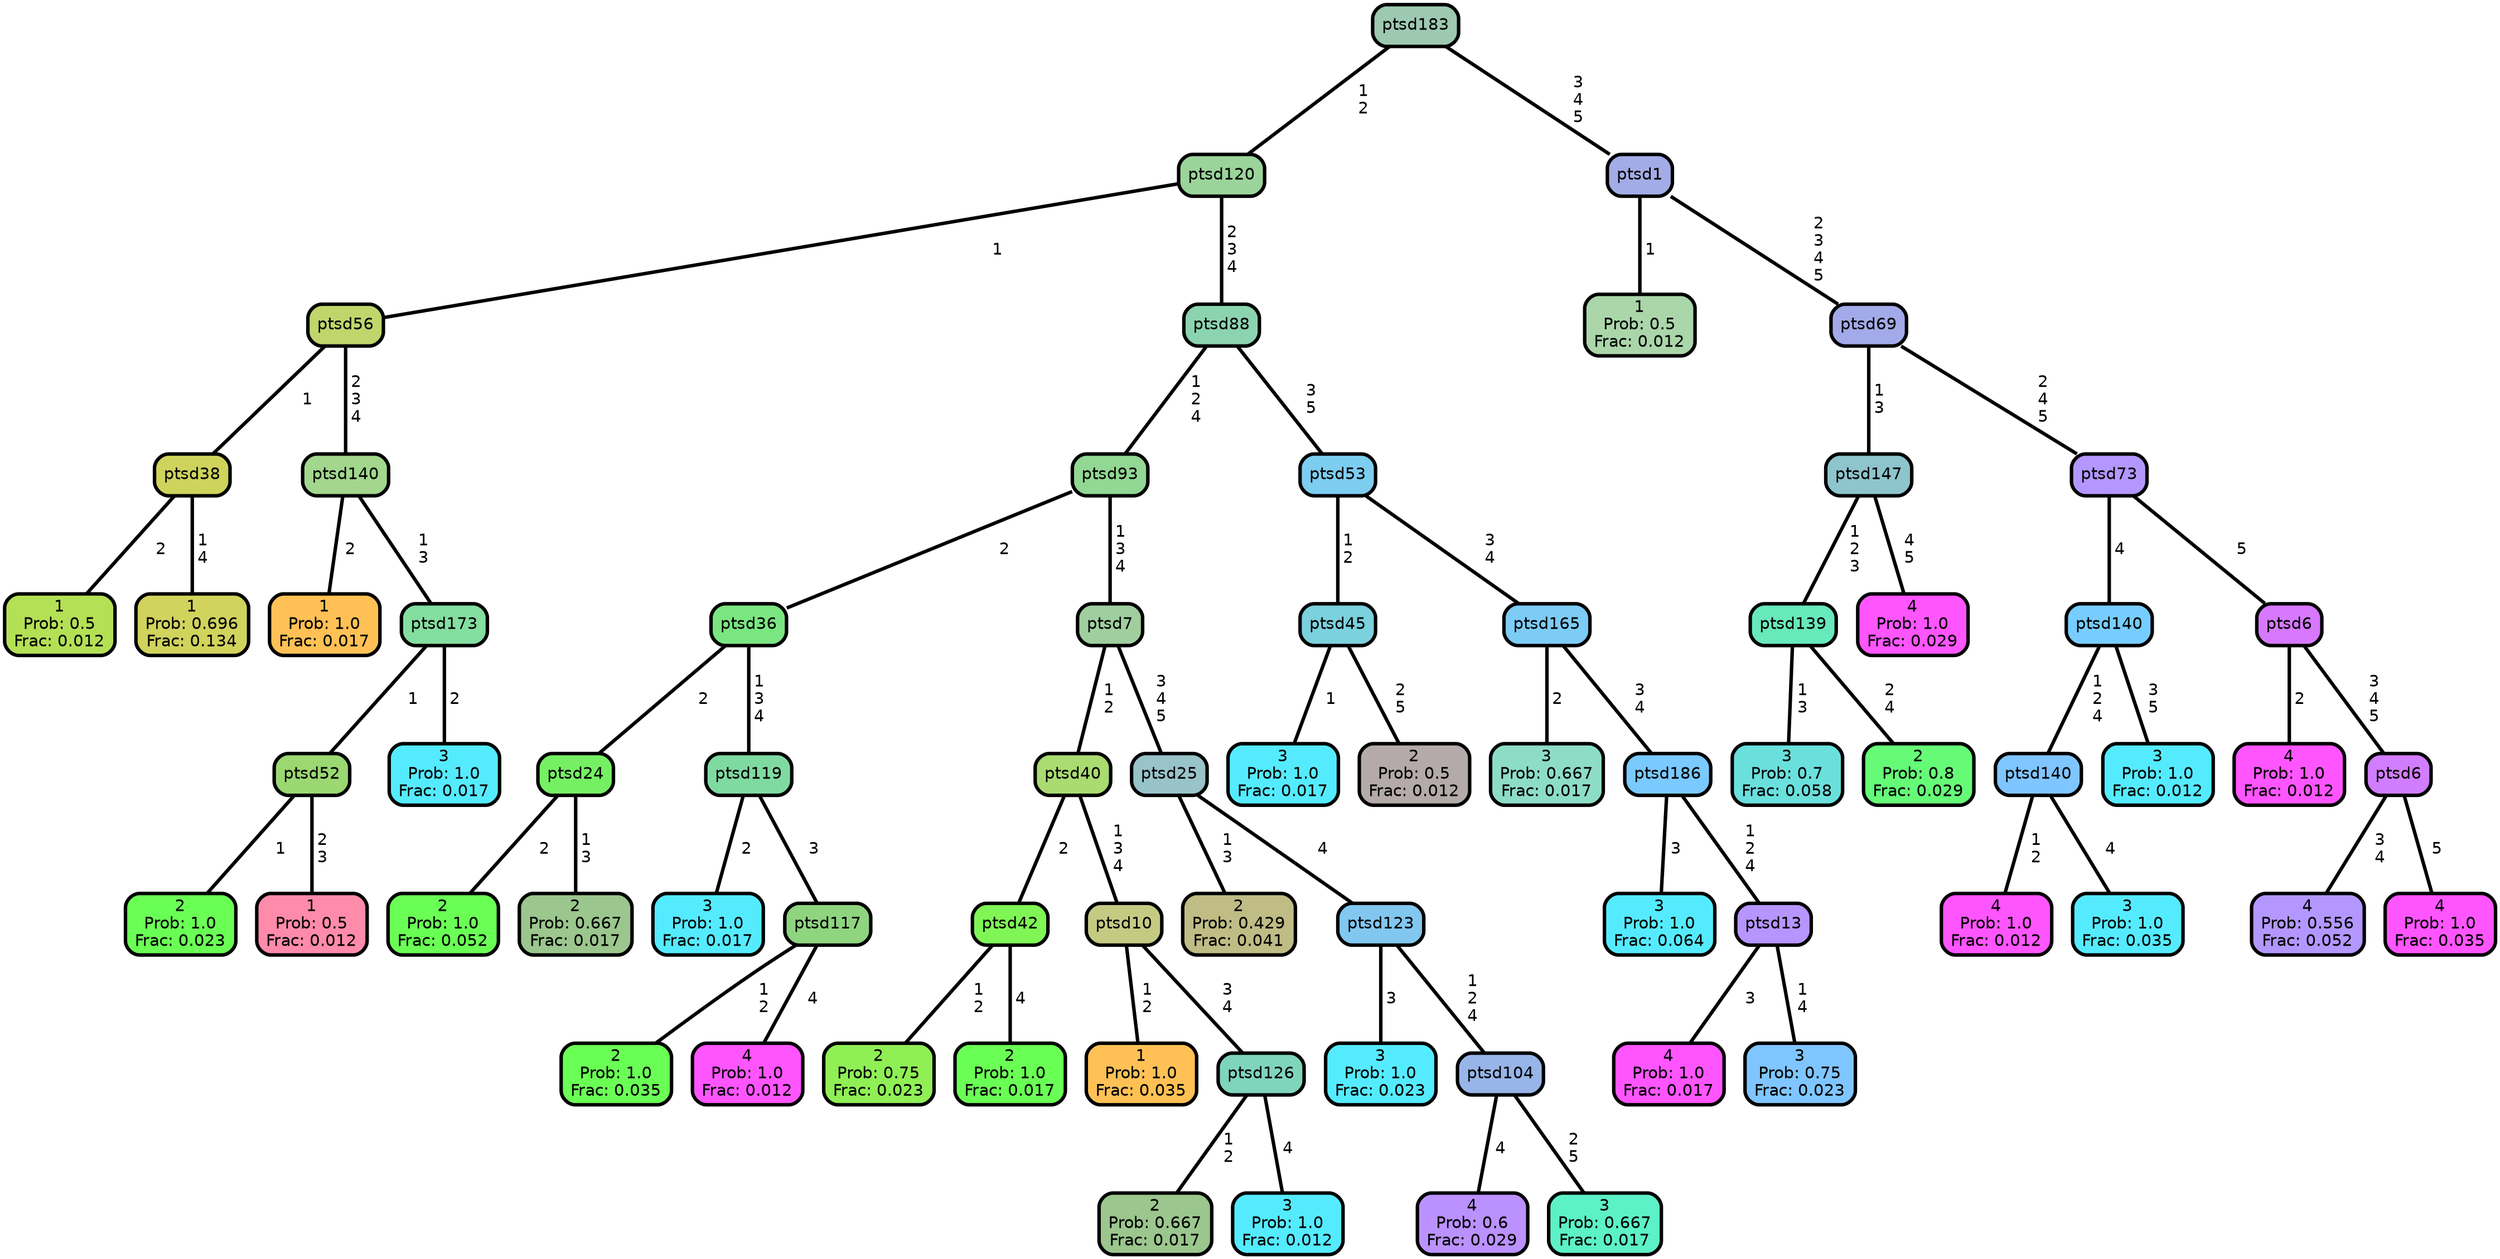 graph Tree {
node [shape=box, style="filled, rounded",color="black",penwidth="3",fontcolor="black",                 fontname=helvetica] ;
graph [ranksep="0 equally", splines=straight,                 bgcolor=transparent, dpi=200] ;
edge [fontname=helvetica, color=black] ;
0 [label="1
Prob: 0.5
Frac: 0.012", fillcolor="#b4e055"] ;
1 [label="ptsd38", fillcolor="#ced45b"] ;
2 [label="1
Prob: 0.696
Frac: 0.134", fillcolor="#d0d35c"] ;
3 [label="ptsd56", fillcolor="#c0d56b"] ;
4 [label="1
Prob: 1.0
Frac: 0.017", fillcolor="#ffc155"] ;
5 [label="ptsd140", fillcolor="#a2d78d"] ;
6 [label="2
Prob: 1.0
Frac: 0.023", fillcolor="#6aff55"] ;
7 [label="ptsd52", fillcolor="#9bd871"] ;
8 [label="1
Prob: 0.5
Frac: 0.012", fillcolor="#ff8baa"] ;
9 [label="ptsd173", fillcolor="#84dea0"] ;
10 [label="3
Prob: 1.0
Frac: 0.017", fillcolor="#55ebff"] ;
11 [label="ptsd120", fillcolor="#9bd49b"] ;
12 [label="2
Prob: 1.0
Frac: 0.052", fillcolor="#6aff55"] ;
13 [label="ptsd24", fillcolor="#76f063"] ;
14 [label="2
Prob: 0.667
Frac: 0.017", fillcolor="#9bc68d"] ;
15 [label="ptsd36", fillcolor="#7ae681"] ;
16 [label="3
Prob: 1.0
Frac: 0.017", fillcolor="#55ebff"] ;
17 [label="ptsd119", fillcolor="#7fdaa2"] ;
18 [label="2
Prob: 1.0
Frac: 0.035", fillcolor="#6aff55"] ;
19 [label="ptsd117", fillcolor="#8fd47f"] ;
20 [label="4
Prob: 1.0
Frac: 0.012", fillcolor="#ff55ff"] ;
21 [label="ptsd93", fillcolor="#92d793"] ;
22 [label="2
Prob: 0.75
Frac: 0.023", fillcolor="#8fef55"] ;
23 [label="ptsd42", fillcolor="#7ff655"] ;
24 [label="2
Prob: 1.0
Frac: 0.017", fillcolor="#6aff55"] ;
25 [label="ptsd40", fillcolor="#a9db71"] ;
26 [label="1
Prob: 1.0
Frac: 0.035", fillcolor="#ffc155"] ;
27 [label="ptsd10", fillcolor="#c5ca83"] ;
28 [label="2
Prob: 0.667
Frac: 0.017", fillcolor="#9bc68d"] ;
29 [label="ptsd126", fillcolor="#7fd5bb"] ;
30 [label="3
Prob: 1.0
Frac: 0.012", fillcolor="#55ebff"] ;
31 [label="ptsd7", fillcolor="#a0ce9e"] ;
32 [label="2
Prob: 0.429
Frac: 0.041", fillcolor="#bfbc85"] ;
33 [label="ptsd25", fillcolor="#98c3c9"] ;
34 [label="3
Prob: 1.0
Frac: 0.023", fillcolor="#55ebff"] ;
35 [label="ptsd123", fillcolor="#81c7f0"] ;
36 [label="4
Prob: 0.6
Frac: 0.029", fillcolor="#bb91ff"] ;
37 [label="ptsd104", fillcolor="#97b5e9"] ;
38 [label="3
Prob: 0.667
Frac: 0.017", fillcolor="#5cf1c6"] ;
39 [label="ptsd88", fillcolor="#8bd4af"] ;
40 [label="3
Prob: 1.0
Frac: 0.017", fillcolor="#55ebff"] ;
41 [label="ptsd45", fillcolor="#7bd1dd"] ;
42 [label="2
Prob: 0.5
Frac: 0.012", fillcolor="#b4aaaa"] ;
43 [label="ptsd53", fillcolor="#7dcdf1"] ;
44 [label="3
Prob: 0.667
Frac: 0.017", fillcolor="#8dddc6"] ;
45 [label="ptsd165", fillcolor="#7dccf6"] ;
46 [label="3
Prob: 1.0
Frac: 0.064", fillcolor="#55ebff"] ;
47 [label="ptsd186", fillcolor="#7ac9ff"] ;
48 [label="4
Prob: 1.0
Frac: 0.017", fillcolor="#ff55ff"] ;
49 [label="ptsd13", fillcolor="#b695ff"] ;
50 [label="3
Prob: 0.75
Frac: 0.023", fillcolor="#7fc5ff"] ;
51 [label="ptsd183", fillcolor="#9dc9b0"] ;
52 [label="1
Prob: 0.5
Frac: 0.012", fillcolor="#aad6aa"] ;
53 [label="ptsd1", fillcolor="#a3ace6"] ;
54 [label="3
Prob: 0.7
Frac: 0.058", fillcolor="#6ae0dd"] ;
55 [label="ptsd139", fillcolor="#68e9bb"] ;
56 [label="2
Prob: 0.8
Frac: 0.029", fillcolor="#65fb77"] ;
57 [label="ptsd147", fillcolor="#8ec4cc"] ;
58 [label="4
Prob: 1.0
Frac: 0.029", fillcolor="#ff55ff"] ;
59 [label="ptsd69", fillcolor="#a3aae9"] ;
60 [label="4
Prob: 1.0
Frac: 0.012", fillcolor="#ff55ff"] ;
61 [label="ptsd140", fillcolor="#7fc5ff"] ;
62 [label="3
Prob: 1.0
Frac: 0.035", fillcolor="#55ebff"] ;
63 [label="ptsd140", fillcolor="#77cdff"] ;
64 [label="3
Prob: 1.0
Frac: 0.012", fillcolor="#55ebff"] ;
65 [label="ptsd73", fillcolor="#b397ff"] ;
66 [label="4
Prob: 1.0
Frac: 0.012", fillcolor="#ff55ff"] ;
67 [label="ptsd6", fillcolor="#d778ff"] ;
68 [label="4
Prob: 0.556
Frac: 0.052", fillcolor="#b397ff"] ;
69 [label="ptsd6", fillcolor="#d17dff"] ;
70 [label="4
Prob: 1.0
Frac: 0.035", fillcolor="#ff55ff"] ;
1 -- 0 [label=" 2",penwidth=3] ;
1 -- 2 [label=" 1\n 4",penwidth=3] ;
3 -- 1 [label=" 1",penwidth=3] ;
3 -- 5 [label=" 2\n 3\n 4",penwidth=3] ;
5 -- 4 [label=" 2",penwidth=3] ;
5 -- 9 [label=" 1\n 3",penwidth=3] ;
7 -- 6 [label=" 1",penwidth=3] ;
7 -- 8 [label=" 2\n 3",penwidth=3] ;
9 -- 7 [label=" 1",penwidth=3] ;
9 -- 10 [label=" 2",penwidth=3] ;
11 -- 3 [label=" 1",penwidth=3] ;
11 -- 39 [label=" 2\n 3\n 4",penwidth=3] ;
13 -- 12 [label=" 2",penwidth=3] ;
13 -- 14 [label=" 1\n 3",penwidth=3] ;
15 -- 13 [label=" 2",penwidth=3] ;
15 -- 17 [label=" 1\n 3\n 4",penwidth=3] ;
17 -- 16 [label=" 2",penwidth=3] ;
17 -- 19 [label=" 3",penwidth=3] ;
19 -- 18 [label=" 1\n 2",penwidth=3] ;
19 -- 20 [label=" 4",penwidth=3] ;
21 -- 15 [label=" 2",penwidth=3] ;
21 -- 31 [label=" 1\n 3\n 4",penwidth=3] ;
23 -- 22 [label=" 1\n 2",penwidth=3] ;
23 -- 24 [label=" 4",penwidth=3] ;
25 -- 23 [label=" 2",penwidth=3] ;
25 -- 27 [label=" 1\n 3\n 4",penwidth=3] ;
27 -- 26 [label=" 1\n 2",penwidth=3] ;
27 -- 29 [label=" 3\n 4",penwidth=3] ;
29 -- 28 [label=" 1\n 2",penwidth=3] ;
29 -- 30 [label=" 4",penwidth=3] ;
31 -- 25 [label=" 1\n 2",penwidth=3] ;
31 -- 33 [label=" 3\n 4\n 5",penwidth=3] ;
33 -- 32 [label=" 1\n 3",penwidth=3] ;
33 -- 35 [label=" 4",penwidth=3] ;
35 -- 34 [label=" 3",penwidth=3] ;
35 -- 37 [label=" 1\n 2\n 4",penwidth=3] ;
37 -- 36 [label=" 4",penwidth=3] ;
37 -- 38 [label=" 2\n 5",penwidth=3] ;
39 -- 21 [label=" 1\n 2\n 4",penwidth=3] ;
39 -- 43 [label=" 3\n 5",penwidth=3] ;
41 -- 40 [label=" 1",penwidth=3] ;
41 -- 42 [label=" 2\n 5",penwidth=3] ;
43 -- 41 [label=" 1\n 2",penwidth=3] ;
43 -- 45 [label=" 3\n 4",penwidth=3] ;
45 -- 44 [label=" 2",penwidth=3] ;
45 -- 47 [label=" 3\n 4",penwidth=3] ;
47 -- 46 [label=" 3",penwidth=3] ;
47 -- 49 [label=" 1\n 2\n 4",penwidth=3] ;
49 -- 48 [label=" 3",penwidth=3] ;
49 -- 50 [label=" 1\n 4",penwidth=3] ;
51 -- 11 [label=" 1\n 2",penwidth=3] ;
51 -- 53 [label=" 3\n 4\n 5",penwidth=3] ;
53 -- 52 [label=" 1",penwidth=3] ;
53 -- 59 [label=" 2\n 3\n 4\n 5",penwidth=3] ;
55 -- 54 [label=" 1\n 3",penwidth=3] ;
55 -- 56 [label=" 2\n 4",penwidth=3] ;
57 -- 55 [label=" 1\n 2\n 3",penwidth=3] ;
57 -- 58 [label=" 4\n 5",penwidth=3] ;
59 -- 57 [label=" 1\n 3",penwidth=3] ;
59 -- 65 [label=" 2\n 4\n 5",penwidth=3] ;
61 -- 60 [label=" 1\n 2",penwidth=3] ;
61 -- 62 [label=" 4",penwidth=3] ;
63 -- 61 [label=" 1\n 2\n 4",penwidth=3] ;
63 -- 64 [label=" 3\n 5",penwidth=3] ;
65 -- 63 [label=" 4",penwidth=3] ;
65 -- 67 [label=" 5",penwidth=3] ;
67 -- 66 [label=" 2",penwidth=3] ;
67 -- 69 [label=" 3\n 4\n 5",penwidth=3] ;
69 -- 68 [label=" 3\n 4",penwidth=3] ;
69 -- 70 [label=" 5",penwidth=3] ;
{rank = same;}}